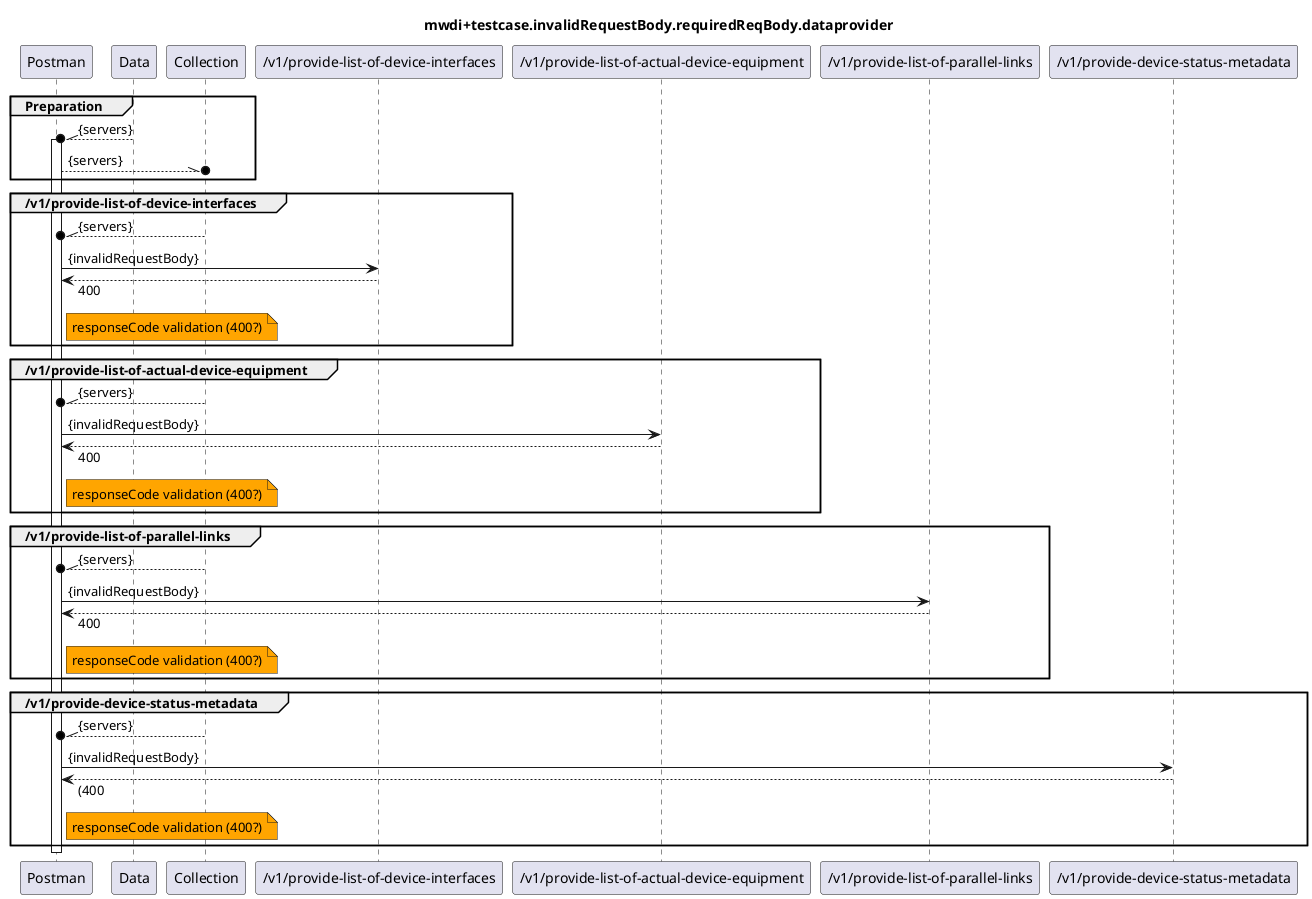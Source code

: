 @startuml mwdi+diagram.invalidRequestBody.requiredReqBody.dataprovider
skinparam responseMessageBelowArrow true

title
mwdi+testcase.invalidRequestBody.requiredReqBody.dataprovider
end title

participant "Postman" as Postman
participant "Data" as Data
participant "Collection" as Collection

participant "/v1/provide-list-of-device-interfaces" as PLODI
participant "/v1/provide-list-of-actual-device-equipment" as PLOADE
participant "/v1/provide-list-of-parallel-links" as PLOPL
participant "/v1/provide-device-status-metadata" as PDSM


group Preparation
  Data --\\o Postman : {servers}
  activate Postman
  Postman --\\o Collection : {servers}
end

group /v1/provide-list-of-device-interfaces
  Collection --\\o Postman : {servers}
  Postman -> PLODI : {invalidRequestBody}
  Postman <-- PLODI : 400
  note right Postman #Orange
    responseCode validation (400?)
  end note
end

group /v1/provide-list-of-actual-device-equipment
  Collection --\\o Postman : {servers}
  Postman -> PLOADE : {invalidRequestBody}
  Postman <-- PLOADE : 400
  note right Postman #Orange
    responseCode validation (400?)
  end note
end


group /v1/provide-list-of-parallel-links
  Collection --\\o Postman : {servers}
  Postman -> PLOPL : {invalidRequestBody}
  Postman <-- PLOPL : 400
  note right Postman #Orange
    responseCode validation (400?)
  end note
end


group /v1/provide-device-status-metadata
  Collection --\\o Postman : {servers}
  Postman -> PDSM : {invalidRequestBody}
  Postman <-- PDSM : (400
  note right Postman #Orange
    responseCode validation (400?)
  end note
end

deactivate Postman

@enduml
